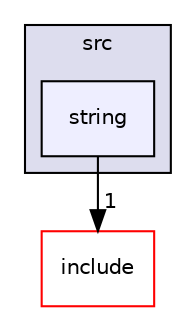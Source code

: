 digraph "string" {
  compound=true
  node [ fontsize="10", fontname="Helvetica"];
  edge [ labelfontsize="10", labelfontname="Helvetica"];
  subgraph clusterdir_68267d1309a1af8e8297ef4c3efbcdba {
    graph [ bgcolor="#ddddee", pencolor="black", label="src" fontname="Helvetica", fontsize="10", URL="dir_68267d1309a1af8e8297ef4c3efbcdba.html"]
  dir_6cc8961f7f77054fb84f95c9f23f5ca0 [shape=box, label="string", style="filled", fillcolor="#eeeeff", pencolor="black", URL="dir_6cc8961f7f77054fb84f95c9f23f5ca0.html"];
  }
  dir_d44c64559bbebec7f509842c48db8b23 [shape=box label="include" fillcolor="white" style="filled" color="red" URL="dir_d44c64559bbebec7f509842c48db8b23.html"];
  dir_6cc8961f7f77054fb84f95c9f23f5ca0->dir_d44c64559bbebec7f509842c48db8b23 [headlabel="1", labeldistance=1.5 headhref="dir_000033_000004.html"];
}
